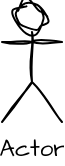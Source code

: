 <mxfile version="24.0.7" type="github">
  <diagram name="Page-1" id="x_6WYNCISvsbNwCnYyBZ">
    <mxGraphModel dx="1434" dy="792" grid="1" gridSize="10" guides="1" tooltips="1" connect="1" arrows="1" fold="1" page="1" pageScale="1" pageWidth="827" pageHeight="1169" math="0" shadow="0">
      <root>
        <mxCell id="0" />
        <mxCell id="1" parent="0" />
        <mxCell id="XDWu6ItltZjl1W_u5AWL-2" value="Actor" style="shape=umlActor;verticalLabelPosition=bottom;verticalAlign=top;html=1;outlineConnect=0;sketch=1;hachureGap=4;jiggle=2;curveFitting=1;fontFamily=Architects Daughter;fontSource=https%3A%2F%2Ffonts.googleapis.com%2Fcss%3Ffamily%3DArchitects%2BDaughter;" vertex="1" parent="1">
          <mxGeometry x="384" y="180" width="30" height="60" as="geometry" />
        </mxCell>
      </root>
    </mxGraphModel>
  </diagram>
</mxfile>
